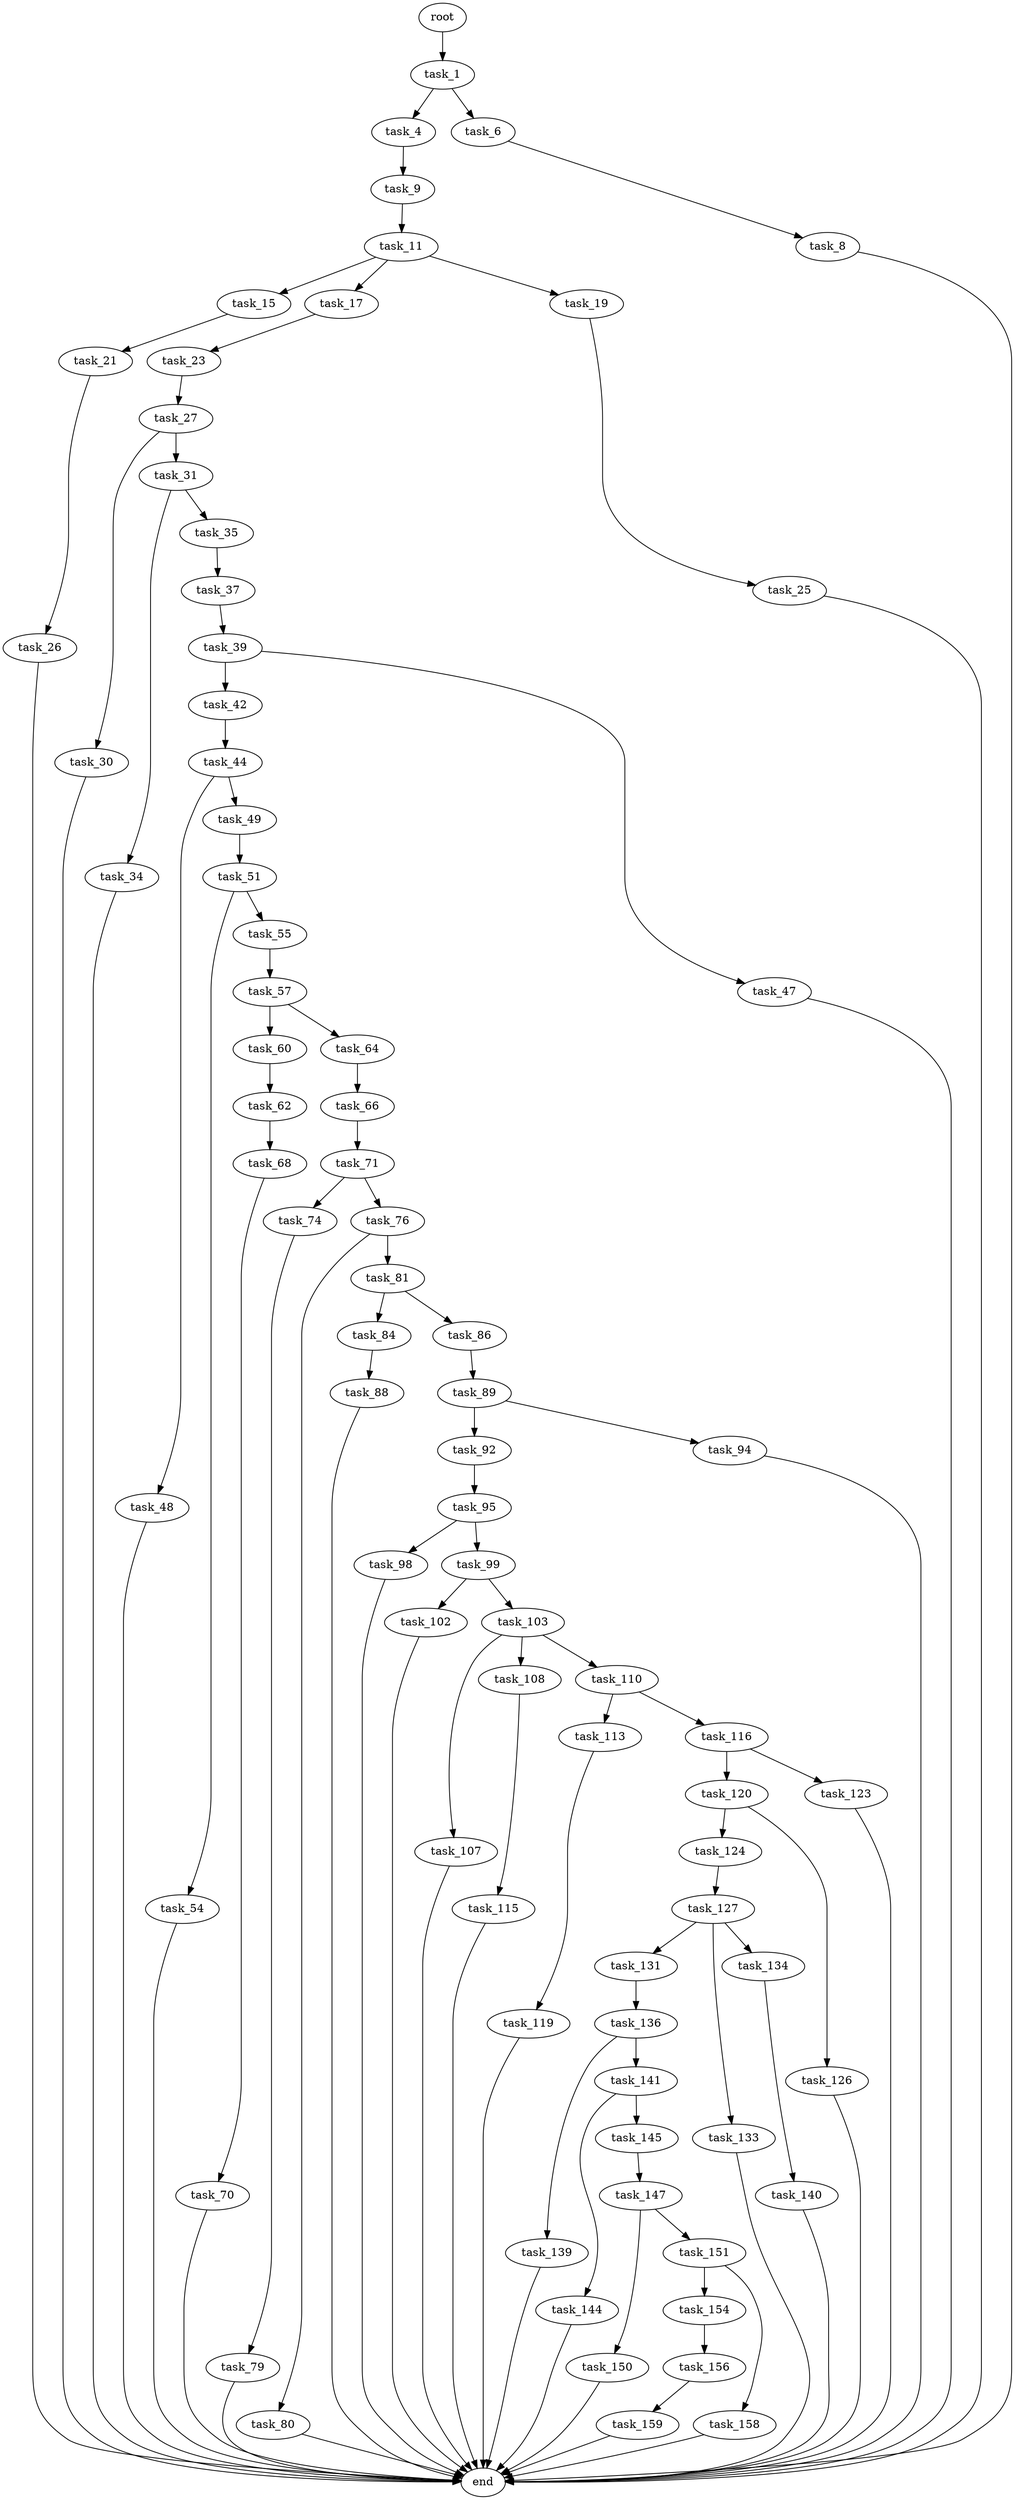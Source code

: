 digraph G {
  root [size="0.000000"];
  task_1 [size="274309954932.000000"];
  task_4 [size="357398959033.000000"];
  task_6 [size="22426304191.000000"];
  task_9 [size="14394016761.000000"];
  task_8 [size="528053148272.000000"];
  end [size="0.000000"];
  task_11 [size="1073741824000.000000"];
  task_15 [size="23415358824.000000"];
  task_17 [size="2302842425.000000"];
  task_19 [size="680097920.000000"];
  task_21 [size="1072163056098.000000"];
  task_23 [size="40838225255.000000"];
  task_25 [size="8569780986.000000"];
  task_26 [size="368293445632.000000"];
  task_27 [size="635866264.000000"];
  task_30 [size="8589934592.000000"];
  task_31 [size="251076934212.000000"];
  task_34 [size="814796507720.000000"];
  task_35 [size="3260259120.000000"];
  task_37 [size="82159842139.000000"];
  task_39 [size="8589934592.000000"];
  task_42 [size="1073741824000.000000"];
  task_47 [size="28991029248.000000"];
  task_44 [size="43034885652.000000"];
  task_48 [size="7524554335.000000"];
  task_49 [size="84800081208.000000"];
  task_51 [size="231928233984.000000"];
  task_54 [size="3849392106.000000"];
  task_55 [size="24554561941.000000"];
  task_57 [size="28991029248.000000"];
  task_60 [size="168470306138.000000"];
  task_64 [size="1110773607965.000000"];
  task_62 [size="2326573830.000000"];
  task_68 [size="368293445632.000000"];
  task_66 [size="8589934592.000000"];
  task_71 [size="68719476736.000000"];
  task_70 [size="782757789696.000000"];
  task_74 [size="782757789696.000000"];
  task_76 [size="16573336308.000000"];
  task_79 [size="942014566866.000000"];
  task_80 [size="102043270967.000000"];
  task_81 [size="1677526008.000000"];
  task_84 [size="22136679859.000000"];
  task_86 [size="10438524685.000000"];
  task_88 [size="8589934592.000000"];
  task_89 [size="105302278564.000000"];
  task_92 [size="22165344888.000000"];
  task_94 [size="134217728000.000000"];
  task_95 [size="36753742221.000000"];
  task_98 [size="109068602906.000000"];
  task_99 [size="134217728000.000000"];
  task_102 [size="18701080251.000000"];
  task_103 [size="8268090782.000000"];
  task_107 [size="1421760406.000000"];
  task_108 [size="10355098669.000000"];
  task_110 [size="18658337435.000000"];
  task_115 [size="5731824111.000000"];
  task_113 [size="138048125956.000000"];
  task_116 [size="32782810031.000000"];
  task_119 [size="68719476736.000000"];
  task_120 [size="80577888928.000000"];
  task_123 [size="49127225422.000000"];
  task_124 [size="12537822814.000000"];
  task_126 [size="11435780280.000000"];
  task_127 [size="28991029248.000000"];
  task_131 [size="278926704856.000000"];
  task_133 [size="489922171731.000000"];
  task_134 [size="143901220200.000000"];
  task_136 [size="8589934592.000000"];
  task_140 [size="296227976934.000000"];
  task_139 [size="41305714937.000000"];
  task_141 [size="8589934592.000000"];
  task_144 [size="197714121343.000000"];
  task_145 [size="368293445632.000000"];
  task_147 [size="480772094571.000000"];
  task_150 [size="368293445632.000000"];
  task_151 [size="19242651269.000000"];
  task_154 [size="782757789696.000000"];
  task_158 [size="272267213214.000000"];
  task_156 [size="27894292136.000000"];
  task_159 [size="782757789696.000000"];

  root -> task_1 [size="1.000000"];
  task_1 -> task_4 [size="536870912.000000"];
  task_1 -> task_6 [size="536870912.000000"];
  task_4 -> task_9 [size="301989888.000000"];
  task_6 -> task_8 [size="838860800.000000"];
  task_9 -> task_11 [size="679477248.000000"];
  task_8 -> end [size="1.000000"];
  task_11 -> task_15 [size="838860800.000000"];
  task_11 -> task_17 [size="838860800.000000"];
  task_11 -> task_19 [size="838860800.000000"];
  task_15 -> task_21 [size="536870912.000000"];
  task_17 -> task_23 [size="209715200.000000"];
  task_19 -> task_25 [size="33554432.000000"];
  task_21 -> task_26 [size="838860800.000000"];
  task_23 -> task_27 [size="679477248.000000"];
  task_25 -> end [size="1.000000"];
  task_26 -> end [size="1.000000"];
  task_27 -> task_30 [size="33554432.000000"];
  task_27 -> task_31 [size="33554432.000000"];
  task_30 -> end [size="1.000000"];
  task_31 -> task_34 [size="536870912.000000"];
  task_31 -> task_35 [size="536870912.000000"];
  task_34 -> end [size="1.000000"];
  task_35 -> task_37 [size="75497472.000000"];
  task_37 -> task_39 [size="209715200.000000"];
  task_39 -> task_42 [size="33554432.000000"];
  task_39 -> task_47 [size="33554432.000000"];
  task_42 -> task_44 [size="838860800.000000"];
  task_47 -> end [size="1.000000"];
  task_44 -> task_48 [size="134217728.000000"];
  task_44 -> task_49 [size="134217728.000000"];
  task_48 -> end [size="1.000000"];
  task_49 -> task_51 [size="134217728.000000"];
  task_51 -> task_54 [size="301989888.000000"];
  task_51 -> task_55 [size="301989888.000000"];
  task_54 -> end [size="1.000000"];
  task_55 -> task_57 [size="33554432.000000"];
  task_57 -> task_60 [size="75497472.000000"];
  task_57 -> task_64 [size="75497472.000000"];
  task_60 -> task_62 [size="209715200.000000"];
  task_64 -> task_66 [size="838860800.000000"];
  task_62 -> task_68 [size="209715200.000000"];
  task_68 -> task_70 [size="411041792.000000"];
  task_66 -> task_71 [size="33554432.000000"];
  task_71 -> task_74 [size="134217728.000000"];
  task_71 -> task_76 [size="134217728.000000"];
  task_70 -> end [size="1.000000"];
  task_74 -> task_79 [size="679477248.000000"];
  task_76 -> task_80 [size="536870912.000000"];
  task_76 -> task_81 [size="536870912.000000"];
  task_79 -> end [size="1.000000"];
  task_80 -> end [size="1.000000"];
  task_81 -> task_84 [size="134217728.000000"];
  task_81 -> task_86 [size="134217728.000000"];
  task_84 -> task_88 [size="33554432.000000"];
  task_86 -> task_89 [size="679477248.000000"];
  task_88 -> end [size="1.000000"];
  task_89 -> task_92 [size="75497472.000000"];
  task_89 -> task_94 [size="75497472.000000"];
  task_92 -> task_95 [size="411041792.000000"];
  task_94 -> end [size="1.000000"];
  task_95 -> task_98 [size="679477248.000000"];
  task_95 -> task_99 [size="679477248.000000"];
  task_98 -> end [size="1.000000"];
  task_99 -> task_102 [size="209715200.000000"];
  task_99 -> task_103 [size="209715200.000000"];
  task_102 -> end [size="1.000000"];
  task_103 -> task_107 [size="209715200.000000"];
  task_103 -> task_108 [size="209715200.000000"];
  task_103 -> task_110 [size="209715200.000000"];
  task_107 -> end [size="1.000000"];
  task_108 -> task_115 [size="301989888.000000"];
  task_110 -> task_113 [size="679477248.000000"];
  task_110 -> task_116 [size="679477248.000000"];
  task_115 -> end [size="1.000000"];
  task_113 -> task_119 [size="536870912.000000"];
  task_116 -> task_120 [size="838860800.000000"];
  task_116 -> task_123 [size="838860800.000000"];
  task_119 -> end [size="1.000000"];
  task_120 -> task_124 [size="301989888.000000"];
  task_120 -> task_126 [size="301989888.000000"];
  task_123 -> end [size="1.000000"];
  task_124 -> task_127 [size="301989888.000000"];
  task_126 -> end [size="1.000000"];
  task_127 -> task_131 [size="75497472.000000"];
  task_127 -> task_133 [size="75497472.000000"];
  task_127 -> task_134 [size="75497472.000000"];
  task_131 -> task_136 [size="209715200.000000"];
  task_133 -> end [size="1.000000"];
  task_134 -> task_140 [size="134217728.000000"];
  task_136 -> task_139 [size="33554432.000000"];
  task_136 -> task_141 [size="33554432.000000"];
  task_140 -> end [size="1.000000"];
  task_139 -> end [size="1.000000"];
  task_141 -> task_144 [size="33554432.000000"];
  task_141 -> task_145 [size="33554432.000000"];
  task_144 -> end [size="1.000000"];
  task_145 -> task_147 [size="411041792.000000"];
  task_147 -> task_150 [size="301989888.000000"];
  task_147 -> task_151 [size="301989888.000000"];
  task_150 -> end [size="1.000000"];
  task_151 -> task_154 [size="301989888.000000"];
  task_151 -> task_158 [size="301989888.000000"];
  task_154 -> task_156 [size="679477248.000000"];
  task_158 -> end [size="1.000000"];
  task_156 -> task_159 [size="536870912.000000"];
  task_159 -> end [size="1.000000"];
}
